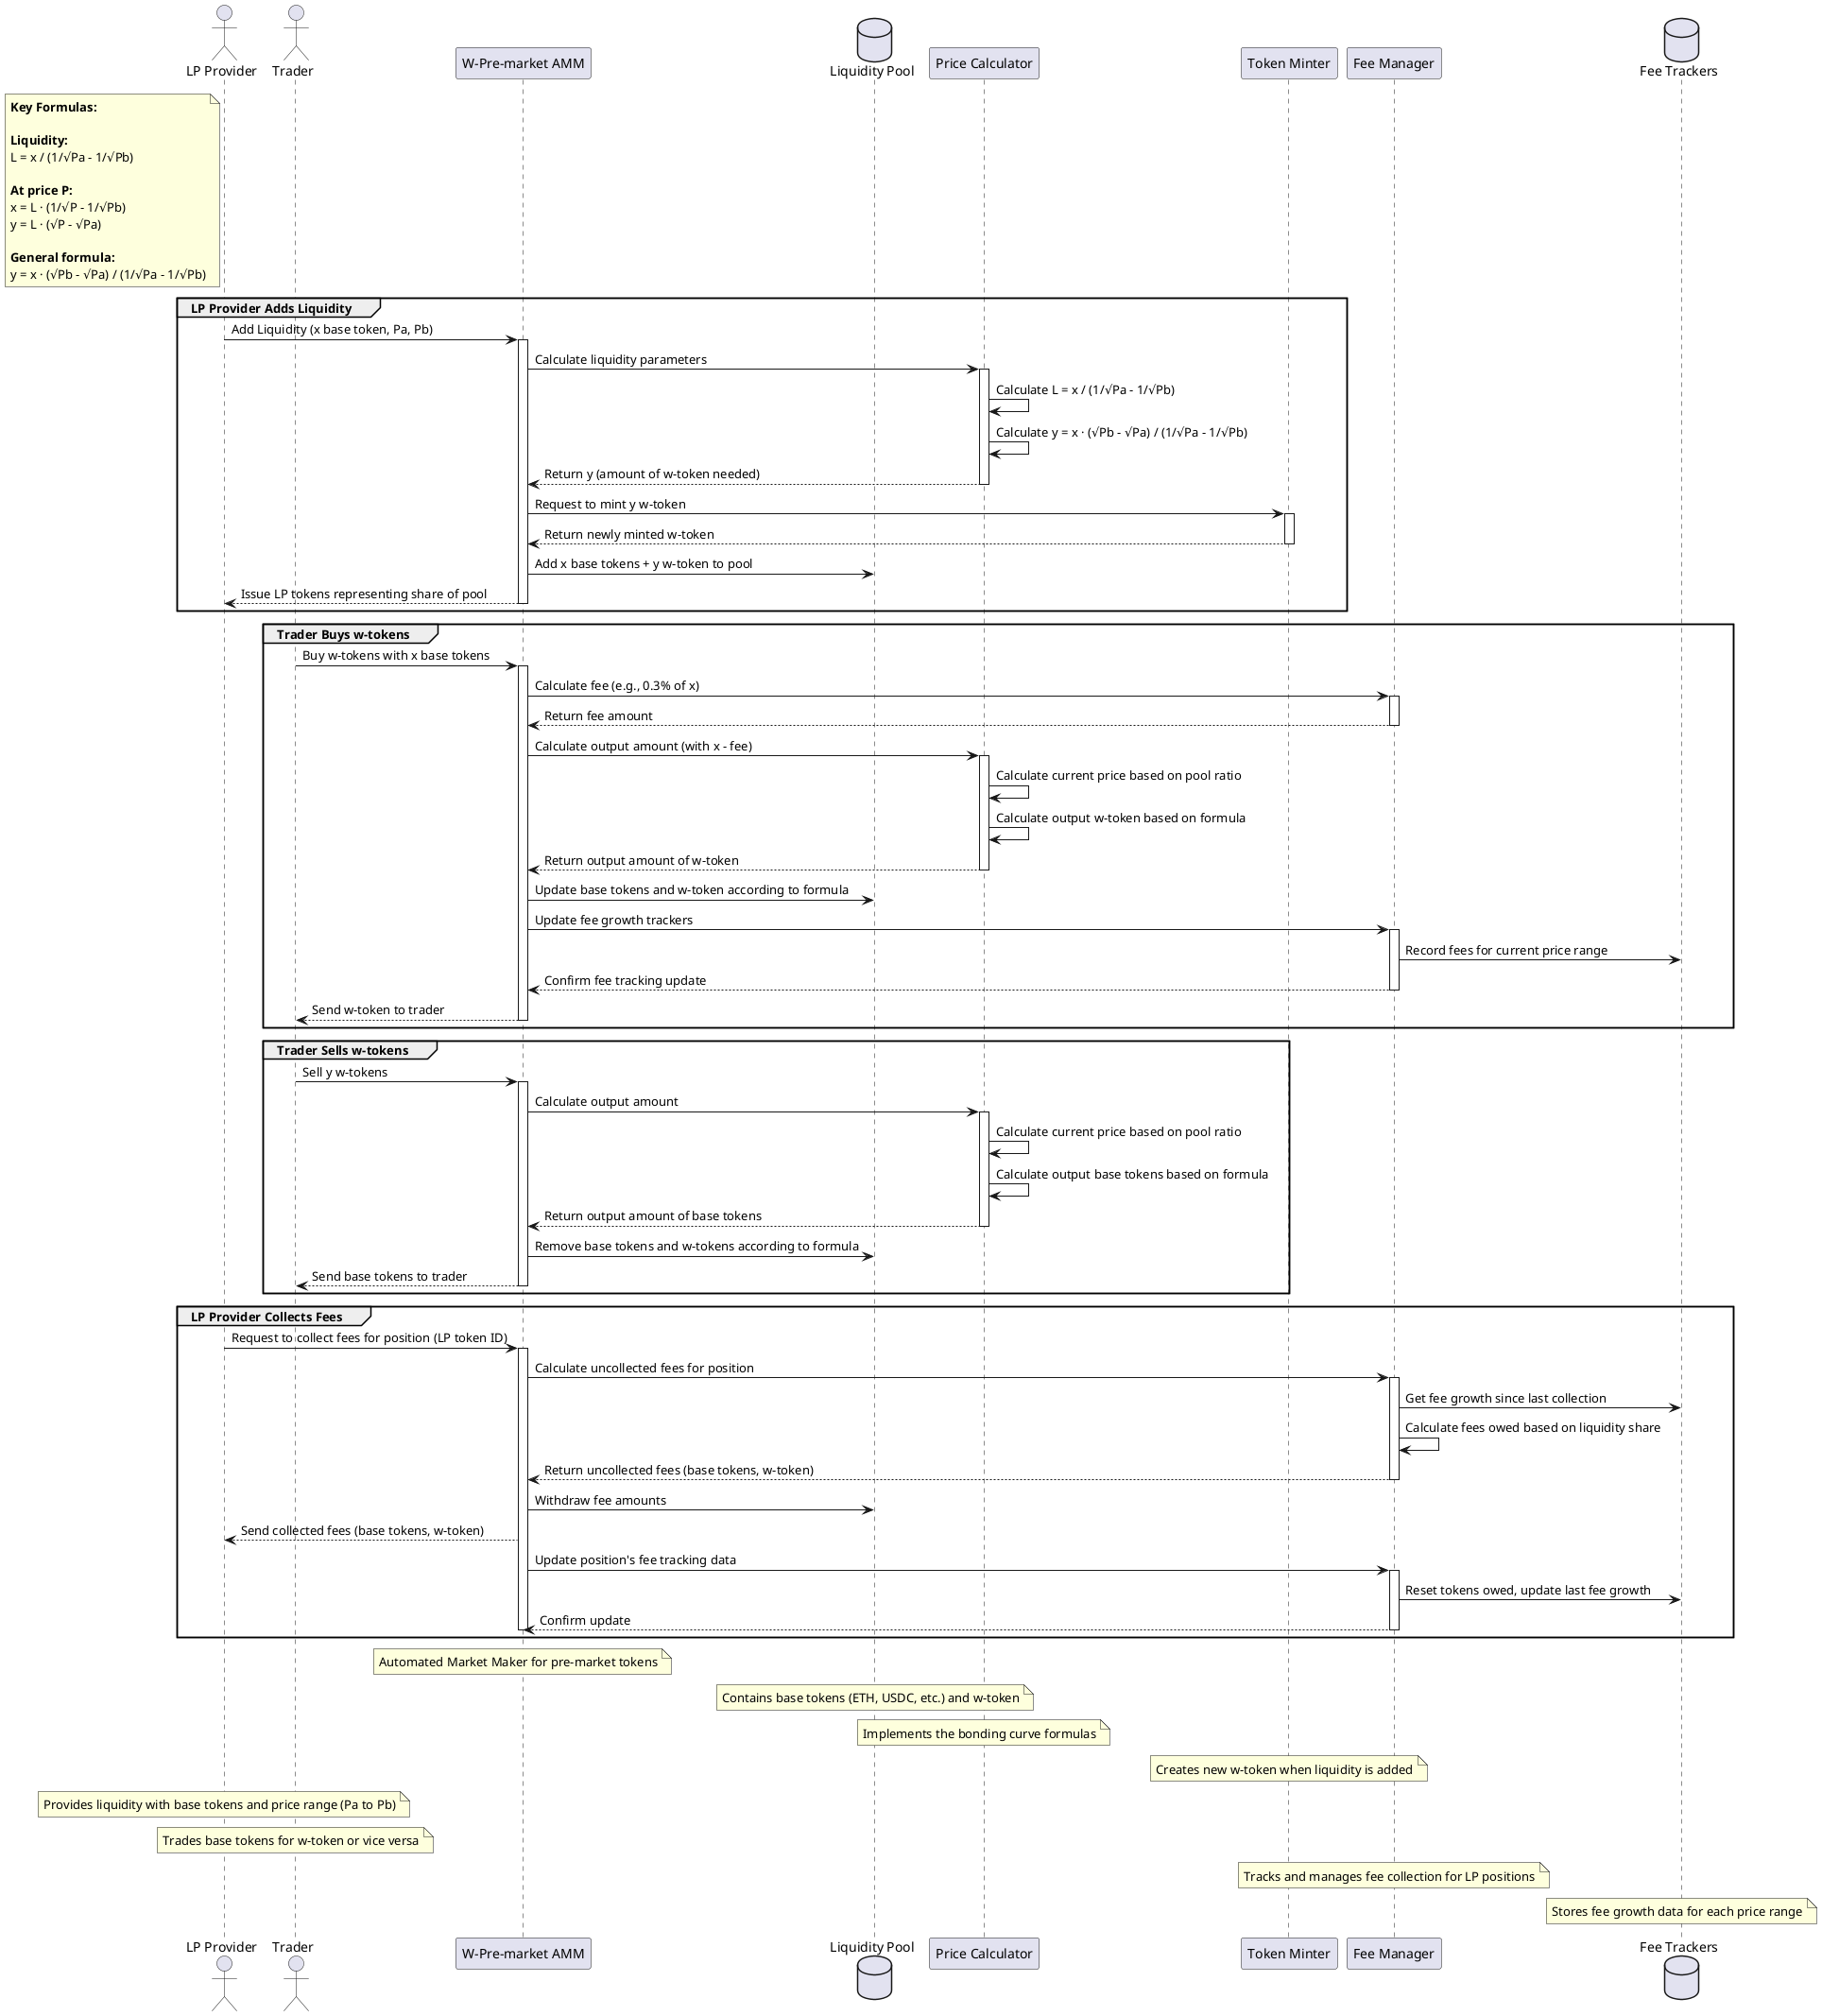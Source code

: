 @startuml W-Pre-market AMM System

' Define participants
actor "LP Provider" as LPProvider
actor "Trader" as Trader
participant "W-Pre-market AMM" as AMM
database "Liquidity Pool" as Pool
participant "Price Calculator" as Calculator
participant "Token Minter" as Minter
participant "Fee Manager" as FeeManager
database "Fee Trackers" as FeeTrackers

' Style
skinparam sequence {
    ParticipantBackgroundColor LightBlue
    ActorBackgroundColor LightGreen
    DatabaseBackgroundColor LightPink
    LifeLineColor Gray
    BorderColor Black
}

' Define mathematical formulas as notes
note left of LPProvider
  <b>Key Formulas:</b>
  
  <b>Liquidity:</b>
  L = x / (1/√Pa - 1/√Pb)
  
  <b>At price P:</b>
  x = L · (1/√P - 1/√Pb)
  y = L · (√P - √Pa)
  
  <b>General formula:</b>
  y = x · (√Pb - √Pa) / (1/√Pa - 1/√Pb)
end note

' LP Provider Flow
group LP Provider Adds Liquidity
    LPProvider -> AMM: Add Liquidity (x base token, Pa, Pb)
    activate AMM
    
    AMM -> Calculator: Calculate liquidity parameters
    activate Calculator
    
    Calculator -> Calculator: Calculate L = x / (1/√Pa - 1/√Pb)
    Calculator -> Calculator: Calculate y = x · (√Pb - √Pa) / (1/√Pa - 1/√Pb)
    Calculator --> AMM: Return y (amount of w-token needed)
    deactivate Calculator
    
    AMM -> Minter: Request to mint y w-token
    activate Minter
    Minter --> AMM: Return newly minted w-token
    deactivate Minter
    
    AMM -> Pool: Add x base tokens + y w-token to pool
    AMM --> LPProvider: Issue LP tokens representing share of pool
    
    deactivate AMM
end

' Trader Flow - Buy w-tokens
group Trader Buys w-tokens
    Trader -> AMM: Buy w-tokens with x base tokens
    activate AMM
    
    AMM -> FeeManager: Calculate fee (e.g., 0.3% of x)
    activate FeeManager
    FeeManager --> AMM: Return fee amount
    deactivate FeeManager
    
    AMM -> Calculator: Calculate output amount (with x - fee)
    activate Calculator
    
    Calculator -> Calculator: Calculate current price based on pool ratio
    Calculator -> Calculator: Calculate output w-token based on formula
    Calculator --> AMM: Return output amount of w-token
    deactivate Calculator
    
    AMM -> Pool: Update base tokens and w-token according to formula
    
    AMM -> FeeManager: Update fee growth trackers
    activate FeeManager
    FeeManager -> FeeTrackers: Record fees for current price range
    FeeManager --> AMM: Confirm fee tracking update
    deactivate FeeManager
    
    AMM --> Trader: Send w-token to trader
    
    deactivate AMM
end

' Trader Flow - Sell w-tokens
group Trader Sells w-tokens
    Trader -> AMM: Sell y w-tokens
    activate AMM
    
    AMM -> Calculator: Calculate output amount
    activate Calculator
    
    Calculator -> Calculator: Calculate current price based on pool ratio
    Calculator -> Calculator: Calculate output base tokens based on formula
    Calculator --> AMM: Return output amount of base tokens
    deactivate Calculator
    
    AMM -> Pool: Remove base tokens and w-tokens according to formula
    AMM --> Trader: Send base tokens to trader
    
    deactivate AMM
end

' Add a new flow for fee collection
group LP Provider Collects Fees
    LPProvider -> AMM: Request to collect fees for position (LP token ID)
    activate AMM
    
    AMM -> FeeManager: Calculate uncollected fees for position
    activate FeeManager
    
    FeeManager -> FeeTrackers: Get fee growth since last collection
    FeeManager -> FeeManager: Calculate fees owed based on liquidity share
    FeeManager --> AMM: Return uncollected fees (base tokens, w-token)
    deactivate FeeManager
    
    AMM -> Pool: Withdraw fee amounts
    AMM --> LPProvider: Send collected fees (base tokens, w-token)
    
    AMM -> FeeManager: Update position's fee tracking data
    activate FeeManager
    FeeManager -> FeeTrackers: Reset tokens owed, update last fee growth
    FeeManager --> AMM: Confirm update
    deactivate FeeManager
    
    deactivate AMM
end

' Add notes
note over AMM: Automated Market Maker for pre-market tokens
note over Pool: Contains base tokens (ETH, USDC, etc.) and w-token
note over Calculator: Implements the bonding curve formulas
note over Minter: Creates new w-token when liquidity is added
note over LPProvider: Provides liquidity with base tokens and price range (Pa to Pb)
note over Trader: Trades base tokens for w-token or vice versa
note over FeeManager: Tracks and manages fee collection for LP positions
note over FeeTrackers: Stores fee growth data for each price range

@enduml 